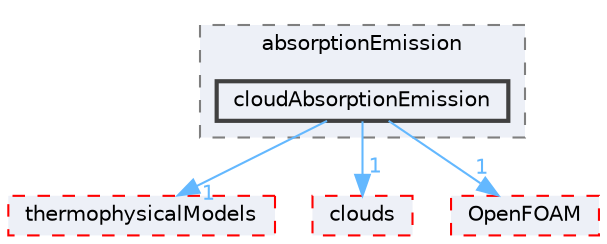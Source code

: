 digraph "src/lagrangian/intermediate/submodels/addOns/radiation/absorptionEmission/cloudAbsorptionEmission"
{
 // LATEX_PDF_SIZE
  bgcolor="transparent";
  edge [fontname=Helvetica,fontsize=10,labelfontname=Helvetica,labelfontsize=10];
  node [fontname=Helvetica,fontsize=10,shape=box,height=0.2,width=0.4];
  compound=true
  subgraph clusterdir_eaf37e5f208f8b3ae586d4c885a76612 {
    graph [ bgcolor="#edf0f7", pencolor="grey50", label="absorptionEmission", fontname=Helvetica,fontsize=10 style="filled,dashed", URL="dir_eaf37e5f208f8b3ae586d4c885a76612.html",tooltip=""]
  dir_b15aadad00bf222c59a4bb384f874db4 [label="cloudAbsorptionEmission", fillcolor="#edf0f7", color="grey25", style="filled,bold", URL="dir_b15aadad00bf222c59a4bb384f874db4.html",tooltip=""];
  }
  dir_2778d089ec5c4f66810b11f753867003 [label="thermophysicalModels", fillcolor="#edf0f7", color="red", style="filled,dashed", URL="dir_2778d089ec5c4f66810b11f753867003.html",tooltip=""];
  dir_bdd630a78c14e3d279a2564e7964fc69 [label="clouds", fillcolor="#edf0f7", color="red", style="filled,dashed", URL="dir_bdd630a78c14e3d279a2564e7964fc69.html",tooltip=""];
  dir_c5473ff19b20e6ec4dfe5c310b3778a8 [label="OpenFOAM", fillcolor="#edf0f7", color="red", style="filled,dashed", URL="dir_c5473ff19b20e6ec4dfe5c310b3778a8.html",tooltip=""];
  dir_b15aadad00bf222c59a4bb384f874db4->dir_2778d089ec5c4f66810b11f753867003 [headlabel="1", labeldistance=1.5 headhref="dir_000502_004022.html" href="dir_000502_004022.html" color="steelblue1" fontcolor="steelblue1"];
  dir_b15aadad00bf222c59a4bb384f874db4->dir_bdd630a78c14e3d279a2564e7964fc69 [headlabel="1", labeldistance=1.5 headhref="dir_000502_000508.html" href="dir_000502_000508.html" color="steelblue1" fontcolor="steelblue1"];
  dir_b15aadad00bf222c59a4bb384f874db4->dir_c5473ff19b20e6ec4dfe5c310b3778a8 [headlabel="1", labeldistance=1.5 headhref="dir_000502_002695.html" href="dir_000502_002695.html" color="steelblue1" fontcolor="steelblue1"];
}
